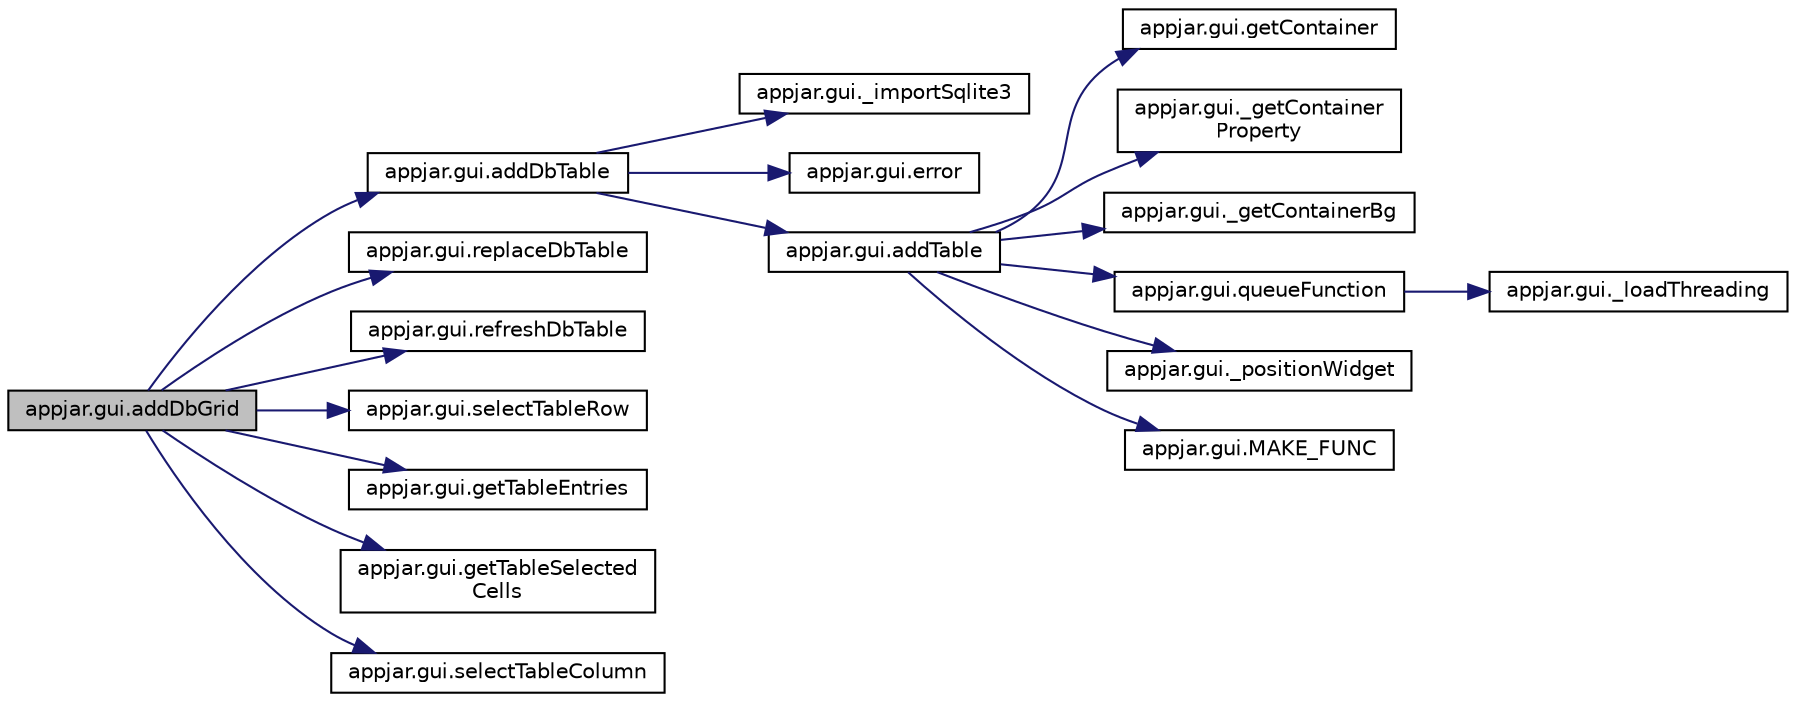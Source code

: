 digraph "appjar.gui.addDbGrid"
{
  edge [fontname="Helvetica",fontsize="10",labelfontname="Helvetica",labelfontsize="10"];
  node [fontname="Helvetica",fontsize="10",shape=record];
  rankdir="LR";
  Node265 [label="appjar.gui.addDbGrid",height=0.2,width=0.4,color="black", fillcolor="grey75", style="filled", fontcolor="black"];
  Node265 -> Node266 [color="midnightblue",fontsize="10",style="solid",fontname="Helvetica"];
  Node266 [label="appjar.gui.addDbTable",height=0.2,width=0.4,color="black", fillcolor="white", style="filled",URL="$classappjar_1_1gui.html#ae6fe0ecc7adf9eaf1c0d205d30b94e05"];
  Node266 -> Node267 [color="midnightblue",fontsize="10",style="solid",fontname="Helvetica"];
  Node267 [label="appjar.gui._importSqlite3",height=0.2,width=0.4,color="black", fillcolor="white", style="filled",URL="$classappjar_1_1gui.html#a0fcb074a850e67a1122adbfd52c9d168"];
  Node266 -> Node268 [color="midnightblue",fontsize="10",style="solid",fontname="Helvetica"];
  Node268 [label="appjar.gui.error",height=0.2,width=0.4,color="black", fillcolor="white", style="filled",URL="$classappjar_1_1gui.html#ac310868eecf500d1570400b396793b87"];
  Node266 -> Node269 [color="midnightblue",fontsize="10",style="solid",fontname="Helvetica"];
  Node269 [label="appjar.gui.addTable",height=0.2,width=0.4,color="black", fillcolor="white", style="filled",URL="$classappjar_1_1gui.html#a35b300980afd1ca2cb3b5f6396160459"];
  Node269 -> Node270 [color="midnightblue",fontsize="10",style="solid",fontname="Helvetica"];
  Node270 [label="appjar.gui.getContainer",height=0.2,width=0.4,color="black", fillcolor="white", style="filled",URL="$classappjar_1_1gui.html#a2e8ea27bae5f6758257be218c8279b56"];
  Node269 -> Node271 [color="midnightblue",fontsize="10",style="solid",fontname="Helvetica"];
  Node271 [label="appjar.gui._getContainer\lProperty",height=0.2,width=0.4,color="black", fillcolor="white", style="filled",URL="$classappjar_1_1gui.html#aa5d65e2282cfbe0a4b963b369e7d4e51"];
  Node269 -> Node272 [color="midnightblue",fontsize="10",style="solid",fontname="Helvetica"];
  Node272 [label="appjar.gui._getContainerBg",height=0.2,width=0.4,color="black", fillcolor="white", style="filled",URL="$classappjar_1_1gui.html#a120b8d0d6e0b536ac8735df1ffefd37a"];
  Node269 -> Node273 [color="midnightblue",fontsize="10",style="solid",fontname="Helvetica"];
  Node273 [label="appjar.gui.queueFunction",height=0.2,width=0.4,color="black", fillcolor="white", style="filled",URL="$classappjar_1_1gui.html#a4e49b2e9ac6a35cb037ddf685a28692e"];
  Node273 -> Node274 [color="midnightblue",fontsize="10",style="solid",fontname="Helvetica"];
  Node274 [label="appjar.gui._loadThreading",height=0.2,width=0.4,color="black", fillcolor="white", style="filled",URL="$classappjar_1_1gui.html#af7f64c964f3488ca8c13296f8c683b0c"];
  Node269 -> Node275 [color="midnightblue",fontsize="10",style="solid",fontname="Helvetica"];
  Node275 [label="appjar.gui._positionWidget",height=0.2,width=0.4,color="black", fillcolor="white", style="filled",URL="$classappjar_1_1gui.html#a073b1298767aeb92dd77b77cb6000e8c"];
  Node269 -> Node276 [color="midnightblue",fontsize="10",style="solid",fontname="Helvetica"];
  Node276 [label="appjar.gui.MAKE_FUNC",height=0.2,width=0.4,color="black", fillcolor="white", style="filled",URL="$classappjar_1_1gui.html#a42aaf376a6c07c842b1b498948a9691a",tooltip="FUNCTION for managing commands. "];
  Node265 -> Node277 [color="midnightblue",fontsize="10",style="solid",fontname="Helvetica"];
  Node277 [label="appjar.gui.replaceDbTable",height=0.2,width=0.4,color="black", fillcolor="white", style="filled",URL="$classappjar_1_1gui.html#a362d602ea52c616d8a0d393f64da387a"];
  Node265 -> Node278 [color="midnightblue",fontsize="10",style="solid",fontname="Helvetica"];
  Node278 [label="appjar.gui.refreshDbTable",height=0.2,width=0.4,color="black", fillcolor="white", style="filled",URL="$classappjar_1_1gui.html#a2ae49065f8a7d87cdeebc059728d8a48"];
  Node265 -> Node279 [color="midnightblue",fontsize="10",style="solid",fontname="Helvetica"];
  Node279 [label="appjar.gui.selectTableRow",height=0.2,width=0.4,color="black", fillcolor="white", style="filled",URL="$classappjar_1_1gui.html#a4897eac5dd879965f3ecff72ada9c866"];
  Node265 -> Node280 [color="midnightblue",fontsize="10",style="solid",fontname="Helvetica"];
  Node280 [label="appjar.gui.getTableEntries",height=0.2,width=0.4,color="black", fillcolor="white", style="filled",URL="$classappjar_1_1gui.html#a6f5ea25b93f0db8e65368a6d105a77fa"];
  Node265 -> Node281 [color="midnightblue",fontsize="10",style="solid",fontname="Helvetica"];
  Node281 [label="appjar.gui.getTableSelected\lCells",height=0.2,width=0.4,color="black", fillcolor="white", style="filled",URL="$classappjar_1_1gui.html#ac2dfd1561abc92b7ec8d440cd448abc7"];
  Node265 -> Node282 [color="midnightblue",fontsize="10",style="solid",fontname="Helvetica"];
  Node282 [label="appjar.gui.selectTableColumn",height=0.2,width=0.4,color="black", fillcolor="white", style="filled",URL="$classappjar_1_1gui.html#ad976b3d748a001fd4a37d5be69ed4fd2"];
}
